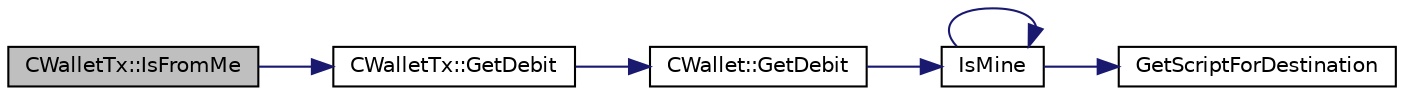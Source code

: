 digraph "CWalletTx::IsFromMe"
{
  edge [fontname="Helvetica",fontsize="10",labelfontname="Helvetica",labelfontsize="10"];
  node [fontname="Helvetica",fontsize="10",shape=record];
  rankdir="LR";
  Node421 [label="CWalletTx::IsFromMe",height=0.2,width=0.4,color="black", fillcolor="grey75", style="filled", fontcolor="black"];
  Node421 -> Node422 [color="midnightblue",fontsize="10",style="solid",fontname="Helvetica"];
  Node422 [label="CWalletTx::GetDebit",height=0.2,width=0.4,color="black", fillcolor="white", style="filled",URL="$class_c_wallet_tx.html#a7757c17a323e5f6f75c92acb398d3568",tooltip="filter decides which addresses will count towards the debit "];
  Node422 -> Node423 [color="midnightblue",fontsize="10",style="solid",fontname="Helvetica"];
  Node423 [label="CWallet::GetDebit",height=0.2,width=0.4,color="black", fillcolor="white", style="filled",URL="$group__map_wallet.html#ga5ab4855aac6f4b335421944403e44d6d"];
  Node423 -> Node424 [color="midnightblue",fontsize="10",style="solid",fontname="Helvetica"];
  Node424 [label="IsMine",height=0.2,width=0.4,color="black", fillcolor="white", style="filled",URL="$wallet__ismine_8cpp.html#adc59cf67d903c1ba1ef225561b85bfce"];
  Node424 -> Node425 [color="midnightblue",fontsize="10",style="solid",fontname="Helvetica"];
  Node425 [label="GetScriptForDestination",height=0.2,width=0.4,color="black", fillcolor="white", style="filled",URL="$standard_8cpp.html#ae40f28d3b46c21033f6ee1f1200d0321"];
  Node424 -> Node424 [color="midnightblue",fontsize="10",style="solid",fontname="Helvetica"];
}
